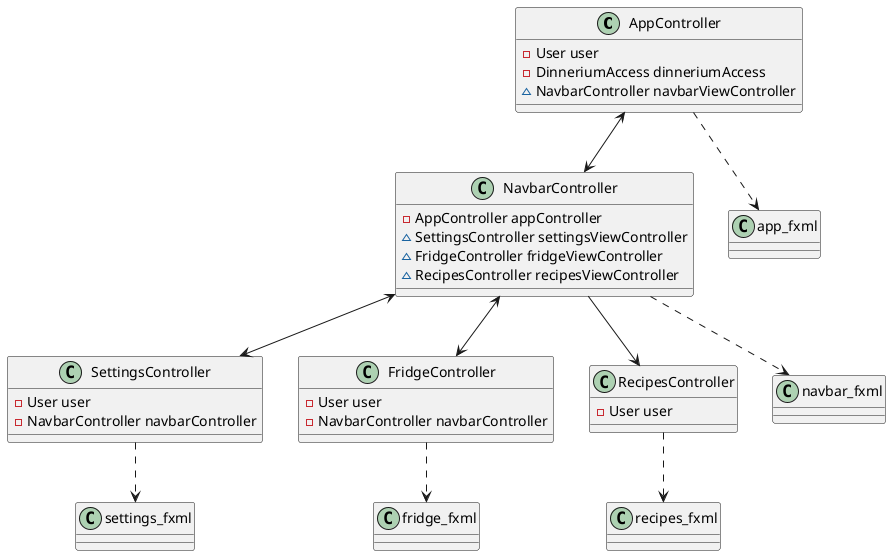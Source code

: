 @startuml

class AppController {
    - User user
    - DinneriumAccess dinneriumAccess
    ~ NavbarController navbarViewController
}

class SettingsController {
    - User user 
    - NavbarController navbarController
}

class NavbarController {
    - AppController appController
    ~ SettingsController settingsViewController
    ~ FridgeController fridgeViewController
    ~ RecipesController recipesViewController
}

class FridgeController {
    - User user
    - NavbarController navbarController
}

class RecipesController {
    - User user
}

class fridge_fxml {}
class navbar_fxml {}
class recipes_fxml {}
class settings_fxml {}
class app_fxml {}


NavbarController <--> FridgeController
NavbarController <--> SettingsController
NavbarController --> RecipesController
AppController <--> NavbarController

AppController ..> app_fxml
NavbarController ..> navbar_fxml
FridgeController ..> fridge_fxml
RecipesController ..> recipes_fxml
SettingsController ..> settings_fxml

@enduml